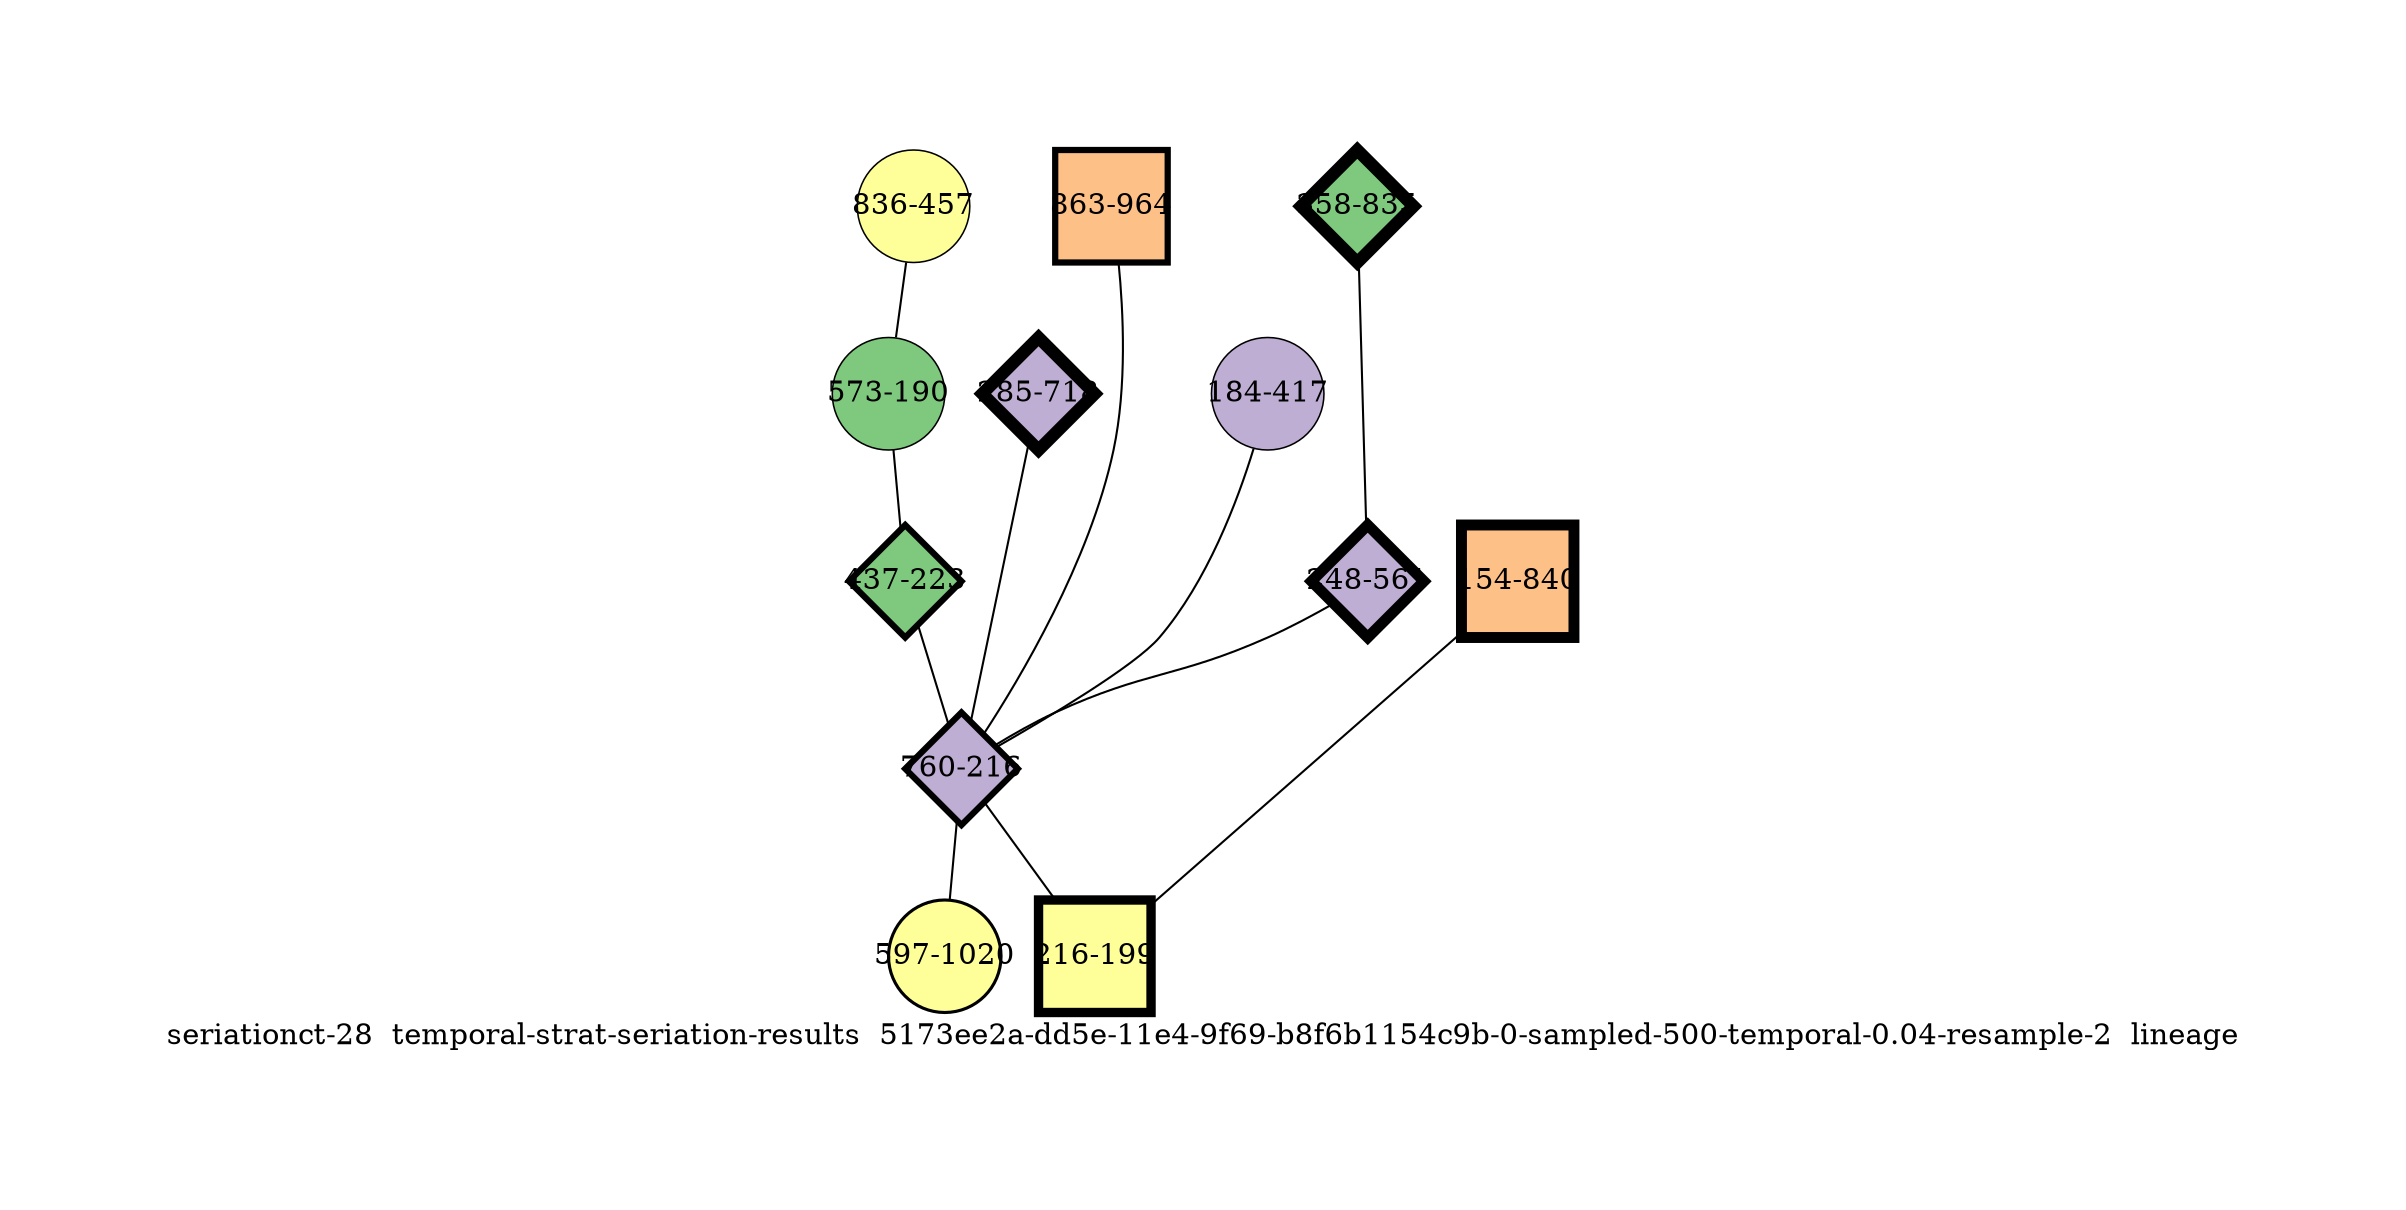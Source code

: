 strict graph "seriationct-28  temporal-strat-seriation-results  5173ee2a-dd5e-11e4-9f69-b8f6b1154c9b-0-sampled-500-temporal-0.04-resample-2  lineage" {
labelloc=b;
ratio=auto;
pad="1.0";
label="seriationct-28  temporal-strat-seriation-results  5173ee2a-dd5e-11e4-9f69-b8f6b1154c9b-0-sampled-500-temporal-0.04-resample-2  lineage";
node [width="0.75", style=filled, fixedsize=true, height="0.75", shape=circle, label=""];
0 [xCoordinate="457.0", appears_in_slice=1, yCoordinate="836.0", colorscheme=accent8, lineage_id=0, short_label="836-457", label="836-457", shape=circle, cluster_id=3, fillcolor=4, size="500.0", id=0, penwidth="0.75"];
1 [xCoordinate="190.0", appears_in_slice=1, yCoordinate="573.0", colorscheme=accent8, lineage_id=0, short_label="573-190", label="573-190", shape=circle, cluster_id=0, fillcolor=1, size="500.0", id=1, penwidth="0.75"];
2 [xCoordinate="223.0", appears_in_slice=4, yCoordinate="437.0", colorscheme=accent8, lineage_id=2, short_label="437-223", label="437-223", shape=diamond, cluster_id=0, fillcolor=1, size="500.0", id=2, penwidth="3.0"];
3 [xCoordinate="718.0", appears_in_slice=8, yCoordinate="285.0", colorscheme=accent8, lineage_id=2, short_label="285-718", label="285-718", shape=diamond, cluster_id=1, fillcolor=2, size="500.0", id=3, penwidth="6.0"];
4 [xCoordinate="835.0", appears_in_slice=8, yCoordinate="358.0", colorscheme=accent8, lineage_id=2, short_label="358-835", label="358-835", shape=diamond, cluster_id=0, fillcolor=1, size="500.0", id=4, penwidth="6.0"];
5 [xCoordinate="840.0", appears_in_slice=7, yCoordinate="154.0", colorscheme=accent8, lineage_id=1, short_label="154-840", label="154-840", shape=square, cluster_id=2, fillcolor=3, size="500.0", id=5, penwidth="5.25"];
6 [xCoordinate="964.0", appears_in_slice=4, yCoordinate="863.0", colorscheme=accent8, lineage_id=1, short_label="863-964", label="863-964", shape=square, cluster_id=2, fillcolor=3, size="500.0", id=6, penwidth="3.0"];
7 [xCoordinate="417.0", appears_in_slice=1, yCoordinate="184.0", colorscheme=accent8, lineage_id=0, short_label="184-417", label="184-417", shape=circle, cluster_id=1, fillcolor=2, size="500.0", id=7, penwidth="0.75"];
8 [xCoordinate="561.0", appears_in_slice=7, yCoordinate="248.0", colorscheme=accent8, lineage_id=2, short_label="248-561", label="248-561", shape=diamond, cluster_id=1, fillcolor=2, size="500.0", id=8, penwidth="5.25"];
9 [xCoordinate="216.0", appears_in_slice=4, yCoordinate="760.0", colorscheme=accent8, lineage_id=2, short_label="760-216", label="760-216", shape=diamond, cluster_id=1, fillcolor=2, size="500.0", id=9, penwidth="3.0"];
10 [xCoordinate="1020.0", appears_in_slice=2, yCoordinate="597.0", colorscheme=accent8, lineage_id=0, short_label="597-1020", label="597-1020", shape=circle, cluster_id=3, fillcolor=4, size="500.0", id=10, penwidth="1.5"];
11 [xCoordinate="199.0", appears_in_slice=6, yCoordinate="216.0", colorscheme=accent8, lineage_id=1, short_label="216-199", label="216-199", shape=square, cluster_id=3, fillcolor=4, size="500.0", id=11, penwidth="4.5"];
0 -- 1  [inverseweight="1.6956460837", weight="0.589745707911"];
1 -- 2  [inverseweight="2.04756453948", weight="0.488385093958"];
2 -- 9  [inverseweight="14.397807093", weight="0.0694550214167"];
3 -- 9  [inverseweight="1.84077487897", weight="0.543249482282"];
4 -- 8  [inverseweight="2.89856290094", weight="0.344998550722"];
5 -- 11  [inverseweight="2.13158089", weight="0.469135374919"];
6 -- 9  [inverseweight="2.72286570134", weight="0.367260125796"];
7 -- 9  [inverseweight="2.30721180237", weight="0.433423580346"];
8 -- 9  [inverseweight="2.17231211784", weight="0.460339005517"];
9 -- 10  [inverseweight="2.77043389057", weight="0.360954290735"];
9 -- 11  [inverseweight="2.44225186437", weight="0.409458178573"];
}
